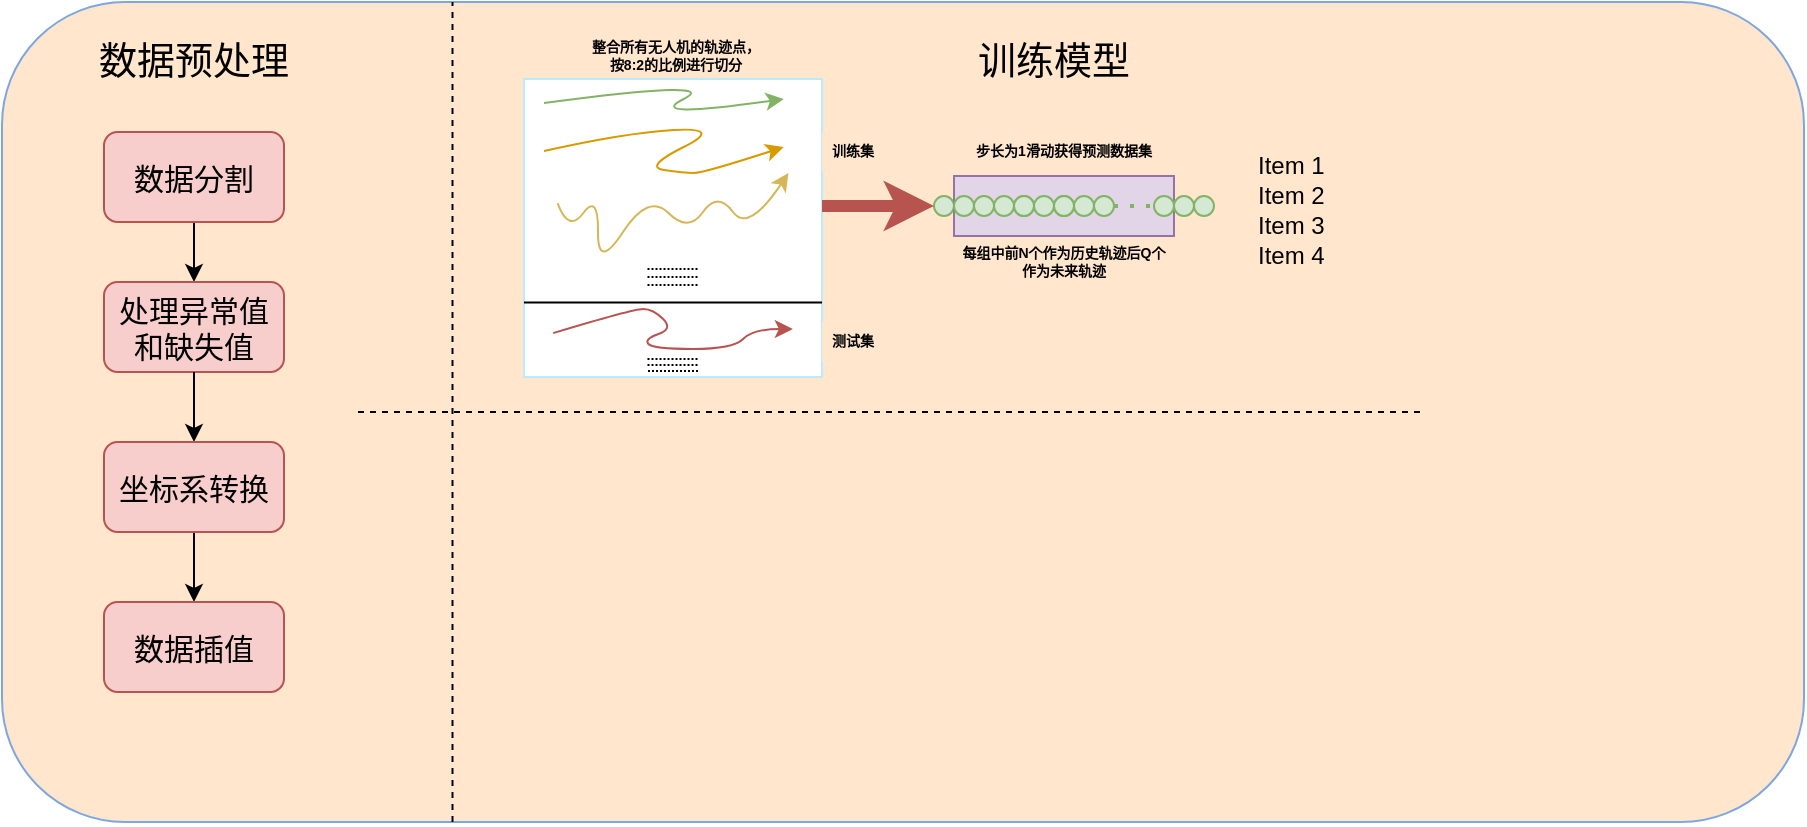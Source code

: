 <mxfile version="28.0.7">
  <diagram name="第 1 页" id="22BMKp5eYA45sCbfqpQU">
    <mxGraphModel dx="992" dy="571" grid="1" gridSize="10" guides="1" tooltips="1" connect="1" arrows="1" fold="1" page="1" pageScale="1" pageWidth="827" pageHeight="1169" math="0" shadow="0">
      <root>
        <mxCell id="0" />
        <mxCell id="1" parent="0" />
        <mxCell id="_uqVd6KnnkXhXrc5HQJr-1" value="" style="rounded=1;whiteSpace=wrap;html=1;fillColor=#ffe6cc;strokeColor=#7EA6E0;" parent="1" vertex="1">
          <mxGeometry x="59" y="60" width="901" height="410" as="geometry" />
        </mxCell>
        <mxCell id="_uqVd6KnnkXhXrc5HQJr-2" value="数据预处理" style="rounded=0;whiteSpace=wrap;html=1;strokeColor=none;fillColor=#ffe6cc;fontSize=19;" parent="1" vertex="1">
          <mxGeometry x="95" y="70" width="120" height="40" as="geometry" />
        </mxCell>
        <mxCell id="IYhBpOHOiFUnqWEjY2zH-13" value="" style="edgeStyle=orthogonalEdgeStyle;rounded=0;orthogonalLoop=1;jettySize=auto;html=1;" edge="1" parent="1" source="IYhBpOHOiFUnqWEjY2zH-1" target="IYhBpOHOiFUnqWEjY2zH-11">
          <mxGeometry relative="1" as="geometry" />
        </mxCell>
        <mxCell id="IYhBpOHOiFUnqWEjY2zH-1" value="数据分割" style="rounded=1;whiteSpace=wrap;html=1;fillColor=#f8cecc;strokeColor=#b85450;fontSize=15;" vertex="1" parent="1">
          <mxGeometry x="110" y="125" width="90" height="45" as="geometry" />
        </mxCell>
        <mxCell id="IYhBpOHOiFUnqWEjY2zH-10" value="" style="endArrow=none;dashed=1;html=1;rounded=0;entryX=0.25;entryY=0;entryDx=0;entryDy=0;exitX=0.25;exitY=1;exitDx=0;exitDy=0;" edge="1" parent="1" source="_uqVd6KnnkXhXrc5HQJr-1" target="_uqVd6KnnkXhXrc5HQJr-1">
          <mxGeometry width="50" height="50" relative="1" as="geometry">
            <mxPoint x="260" y="280" as="sourcePoint" />
            <mxPoint x="310" y="230" as="targetPoint" />
          </mxGeometry>
        </mxCell>
        <mxCell id="IYhBpOHOiFUnqWEjY2zH-16" value="" style="edgeStyle=orthogonalEdgeStyle;rounded=0;orthogonalLoop=1;jettySize=auto;html=1;" edge="1" parent="1" source="IYhBpOHOiFUnqWEjY2zH-14" target="IYhBpOHOiFUnqWEjY2zH-15">
          <mxGeometry relative="1" as="geometry" />
        </mxCell>
        <mxCell id="IYhBpOHOiFUnqWEjY2zH-11" value="处理异常值和缺失值" style="rounded=1;whiteSpace=wrap;html=1;fillColor=#f8cecc;strokeColor=#b85450;fontSize=15;" vertex="1" parent="1">
          <mxGeometry x="110" y="200" width="90" height="45" as="geometry" />
        </mxCell>
        <mxCell id="IYhBpOHOiFUnqWEjY2zH-15" value="数据插值" style="rounded=1;whiteSpace=wrap;html=1;fillColor=#f8cecc;strokeColor=#b85450;fontSize=15;" vertex="1" parent="1">
          <mxGeometry x="110" y="360" width="90" height="45" as="geometry" />
        </mxCell>
        <mxCell id="IYhBpOHOiFUnqWEjY2zH-17" value="" style="edgeStyle=orthogonalEdgeStyle;rounded=0;orthogonalLoop=1;jettySize=auto;html=1;" edge="1" parent="1" source="IYhBpOHOiFUnqWEjY2zH-11" target="IYhBpOHOiFUnqWEjY2zH-14">
          <mxGeometry relative="1" as="geometry">
            <mxPoint x="155" y="245" as="sourcePoint" />
            <mxPoint x="155" y="350" as="targetPoint" />
          </mxGeometry>
        </mxCell>
        <mxCell id="IYhBpOHOiFUnqWEjY2zH-14" value="坐标系转换" style="rounded=1;whiteSpace=wrap;html=1;fillColor=#f8cecc;strokeColor=#b85450;fontSize=15;" vertex="1" parent="1">
          <mxGeometry x="110" y="280" width="90" height="45" as="geometry" />
        </mxCell>
        <mxCell id="IYhBpOHOiFUnqWEjY2zH-18" value="" style="endArrow=none;dashed=1;html=1;rounded=0;" edge="1" parent="1">
          <mxGeometry width="50" height="50" relative="1" as="geometry">
            <mxPoint x="237" y="265" as="sourcePoint" />
            <mxPoint x="770" y="265" as="targetPoint" />
          </mxGeometry>
        </mxCell>
        <mxCell id="IYhBpOHOiFUnqWEjY2zH-19" value="训练模型" style="rounded=0;whiteSpace=wrap;html=1;strokeColor=none;fillColor=#ffe6cc;fontSize=19;" vertex="1" parent="1">
          <mxGeometry x="525" y="70" width="120" height="40" as="geometry" />
        </mxCell>
        <mxCell id="IYhBpOHOiFUnqWEjY2zH-43" value="" style="rounded=0;whiteSpace=wrap;html=1;strokeColor=none;fillColor=#ffe6cc;" vertex="1" parent="1">
          <mxGeometry x="525" y="147" width="80" height="30" as="geometry" />
        </mxCell>
        <mxCell id="IYhBpOHOiFUnqWEjY2zH-26" value="" style="ellipse;whiteSpace=wrap;html=1;aspect=fixed;fillColor=#d5e8d4;strokeColor=#82b366;" vertex="1" parent="1">
          <mxGeometry x="525" y="157" width="10" height="10" as="geometry" />
        </mxCell>
        <mxCell id="IYhBpOHOiFUnqWEjY2zH-49" value="" style="rounded=0;whiteSpace=wrap;html=1;strokeColor=#9673a6;fillColor=#e1d5e7;" vertex="1" parent="1">
          <mxGeometry x="535" y="147" width="110" height="30" as="geometry" />
        </mxCell>
        <mxCell id="IYhBpOHOiFUnqWEjY2zH-27" value="" style="ellipse;whiteSpace=wrap;html=1;aspect=fixed;fillColor=#d5e8d4;strokeColor=#82b366;" vertex="1" parent="1">
          <mxGeometry x="535" y="157" width="10" height="10" as="geometry" />
        </mxCell>
        <mxCell id="IYhBpOHOiFUnqWEjY2zH-28" value="" style="ellipse;whiteSpace=wrap;html=1;aspect=fixed;fillColor=#d5e8d4;strokeColor=#82b366;" vertex="1" parent="1">
          <mxGeometry x="545" y="157" width="10" height="10" as="geometry" />
        </mxCell>
        <mxCell id="IYhBpOHOiFUnqWEjY2zH-30" value="" style="ellipse;whiteSpace=wrap;html=1;aspect=fixed;fillColor=#d5e8d4;strokeColor=#82b366;" vertex="1" parent="1">
          <mxGeometry x="555" y="157" width="10" height="10" as="geometry" />
        </mxCell>
        <mxCell id="IYhBpOHOiFUnqWEjY2zH-31" value="" style="ellipse;whiteSpace=wrap;html=1;aspect=fixed;fillColor=#d5e8d4;strokeColor=#82b366;" vertex="1" parent="1">
          <mxGeometry x="565" y="157" width="10" height="10" as="geometry" />
        </mxCell>
        <mxCell id="IYhBpOHOiFUnqWEjY2zH-32" value="" style="ellipse;whiteSpace=wrap;html=1;aspect=fixed;fillColor=#d5e8d4;strokeColor=#82b366;" vertex="1" parent="1">
          <mxGeometry x="565" y="157" width="10" height="10" as="geometry" />
        </mxCell>
        <mxCell id="IYhBpOHOiFUnqWEjY2zH-33" value="" style="ellipse;whiteSpace=wrap;html=1;aspect=fixed;fillColor=#d5e8d4;strokeColor=#82b366;" vertex="1" parent="1">
          <mxGeometry x="575" y="157" width="10" height="10" as="geometry" />
        </mxCell>
        <mxCell id="IYhBpOHOiFUnqWEjY2zH-34" value="" style="ellipse;whiteSpace=wrap;html=1;aspect=fixed;fillColor=#d5e8d4;strokeColor=#82b366;" vertex="1" parent="1">
          <mxGeometry x="585" y="157" width="10" height="10" as="geometry" />
        </mxCell>
        <mxCell id="IYhBpOHOiFUnqWEjY2zH-35" value="" style="ellipse;whiteSpace=wrap;html=1;aspect=fixed;fillColor=#d5e8d4;strokeColor=#82b366;" vertex="1" parent="1">
          <mxGeometry x="585" y="157" width="10" height="10" as="geometry" />
        </mxCell>
        <mxCell id="IYhBpOHOiFUnqWEjY2zH-36" value="" style="ellipse;whiteSpace=wrap;html=1;aspect=fixed;direction=south;fillColor=#d5e8d4;strokeColor=#82b366;" vertex="1" parent="1">
          <mxGeometry x="595" y="157" width="10" height="10" as="geometry" />
        </mxCell>
        <mxCell id="IYhBpOHOiFUnqWEjY2zH-37" value="" style="ellipse;whiteSpace=wrap;html=1;aspect=fixed;fillColor=#d5e8d4;strokeColor=#82b366;" vertex="1" parent="1">
          <mxGeometry x="605" y="157" width="10" height="10" as="geometry" />
        </mxCell>
        <mxCell id="IYhBpOHOiFUnqWEjY2zH-52" value="步长为1滑动获得预测数据集" style="rounded=0;whiteSpace=wrap;html=1;fontSize=7;fillColor=#ffe6cc;strokeColor=none;fontStyle=1" vertex="1" parent="1">
          <mxGeometry x="541.25" y="125" width="97.5" height="20" as="geometry" />
        </mxCell>
        <mxCell id="IYhBpOHOiFUnqWEjY2zH-38" value="" style="endArrow=none;dashed=1;html=1;dashPattern=1 3;strokeWidth=2;rounded=0;exitX=1;exitY=0.5;exitDx=0;exitDy=0;entryX=0.5;entryY=1;entryDx=0;entryDy=0;fillColor=#d5e8d4;strokeColor=#82b366;" edge="1" parent="1" source="IYhBpOHOiFUnqWEjY2zH-37" target="IYhBpOHOiFUnqWEjY2zH-39">
          <mxGeometry width="50" height="50" relative="1" as="geometry">
            <mxPoint x="635" y="187" as="sourcePoint" />
            <mxPoint x="685" y="137" as="targetPoint" />
          </mxGeometry>
        </mxCell>
        <mxCell id="IYhBpOHOiFUnqWEjY2zH-39" value="" style="ellipse;whiteSpace=wrap;html=1;aspect=fixed;direction=south;fillColor=#d5e8d4;strokeColor=#82b366;" vertex="1" parent="1">
          <mxGeometry x="635" y="157" width="10" height="10" as="geometry" />
        </mxCell>
        <mxCell id="IYhBpOHOiFUnqWEjY2zH-40" value="" style="ellipse;whiteSpace=wrap;html=1;aspect=fixed;direction=south;fillColor=#d5e8d4;strokeColor=#82b366;" vertex="1" parent="1">
          <mxGeometry x="645" y="157" width="10" height="10" as="geometry" />
        </mxCell>
        <mxCell id="IYhBpOHOiFUnqWEjY2zH-41" value="" style="ellipse;whiteSpace=wrap;html=1;aspect=fixed;direction=south;fillColor=#d5e8d4;strokeColor=#82b366;" vertex="1" parent="1">
          <mxGeometry x="655" y="157" width="10" height="10" as="geometry" />
        </mxCell>
        <mxCell id="IYhBpOHOiFUnqWEjY2zH-53" value="每组中前N个作为历史轨迹后Q个作为未来轨迹" style="rounded=0;whiteSpace=wrap;html=1;fontSize=7;fillColor=#ffe6cc;strokeColor=none;fontStyle=1" vertex="1" parent="1">
          <mxGeometry x="535" y="180" width="110" height="20" as="geometry" />
        </mxCell>
        <mxCell id="IYhBpOHOiFUnqWEjY2zH-57" value="" style="whiteSpace=wrap;html=1;aspect=fixed;strokeColor=light-dark(#BCEBFF,#EDEDED);" vertex="1" parent="1">
          <mxGeometry x="320" y="98.5" width="149" height="149" as="geometry" />
        </mxCell>
        <mxCell id="IYhBpOHOiFUnqWEjY2zH-59" value="整合所有无人机的轨迹点，按8:2的比例进行切分" style="rounded=0;whiteSpace=wrap;html=1;fontSize=7;fillColor=#ffe6cc;strokeColor=none;fontStyle=1" vertex="1" parent="1">
          <mxGeometry x="352" y="76.5" width="88" height="20" as="geometry" />
        </mxCell>
        <mxCell id="IYhBpOHOiFUnqWEjY2zH-61" value="" style="curved=1;endArrow=classic;html=1;rounded=0;exitX=0.001;exitY=0.148;exitDx=0;exitDy=0;exitPerimeter=0;fillColor=#d5e8d4;strokeColor=#82b366;" edge="1" parent="1">
          <mxGeometry width="50" height="50" relative="1" as="geometry">
            <mxPoint x="329.999" y="110.552" as="sourcePoint" />
            <mxPoint x="449.85" y="108.5" as="targetPoint" />
            <Array as="points">
              <mxPoint x="419.85" y="98.5" />
              <mxPoint x="379.85" y="118.5" />
            </Array>
          </mxGeometry>
        </mxCell>
        <mxCell id="IYhBpOHOiFUnqWEjY2zH-62" value="" style="curved=1;endArrow=classic;html=1;rounded=0;exitX=0.001;exitY=0.148;exitDx=0;exitDy=0;exitPerimeter=0;fillColor=#ffe6cc;strokeColor=#d79b00;" edge="1" parent="1">
          <mxGeometry width="50" height="50" relative="1" as="geometry">
            <mxPoint x="330" y="134.552" as="sourcePoint" />
            <mxPoint x="449.851" y="132.5" as="targetPoint" />
            <Array as="points">
              <mxPoint x="370" y="125.5" />
              <mxPoint x="419.851" y="122.5" />
              <mxPoint x="379.851" y="142.5" />
              <mxPoint x="400" y="145.5" />
              <mxPoint x="410" y="145.5" />
            </Array>
          </mxGeometry>
        </mxCell>
        <mxCell id="IYhBpOHOiFUnqWEjY2zH-63" value="" style="curved=1;endArrow=classic;html=1;rounded=0;exitX=0.001;exitY=0.148;exitDx=0;exitDy=0;exitPerimeter=0;fillColor=#fff2cc;strokeColor=#d6b656;" edge="1" parent="1">
          <mxGeometry width="50" height="50" relative="1" as="geometry">
            <mxPoint x="336.78" y="160.552" as="sourcePoint" />
            <mxPoint x="452.21" y="145.5" as="targetPoint" />
            <Array as="points">
              <mxPoint x="342.21" y="175.5" />
              <mxPoint x="357.21" y="155.5" />
              <mxPoint x="356.78" y="194.5" />
              <mxPoint x="382.21" y="155.5" />
              <mxPoint x="402.21" y="175.5" />
              <mxPoint x="416.78" y="154.5" />
              <mxPoint x="432.21" y="175.5" />
              <mxPoint x="452.21" y="145.5" />
            </Array>
          </mxGeometry>
        </mxCell>
        <mxCell id="IYhBpOHOiFUnqWEjY2zH-64" value="" style="endArrow=none;html=1;rounded=0;exitX=0;exitY=0.75;exitDx=0;exitDy=0;entryX=1;entryY=0.75;entryDx=0;entryDy=0;" edge="1" parent="1" source="IYhBpOHOiFUnqWEjY2zH-57" target="IYhBpOHOiFUnqWEjY2zH-57">
          <mxGeometry width="50" height="50" relative="1" as="geometry">
            <mxPoint x="360" y="228.5" as="sourcePoint" />
            <mxPoint x="410" y="178.5" as="targetPoint" />
          </mxGeometry>
        </mxCell>
        <mxCell id="IYhBpOHOiFUnqWEjY2zH-66" value="" style="endArrow=none;dashed=1;html=1;rounded=0;dashPattern=1 1;" edge="1" parent="1">
          <mxGeometry width="50" height="50" relative="1" as="geometry">
            <mxPoint x="381.75" y="193.5" as="sourcePoint" />
            <mxPoint x="407.25" y="193.5" as="targetPoint" />
          </mxGeometry>
        </mxCell>
        <mxCell id="IYhBpOHOiFUnqWEjY2zH-69" value="" style="endArrow=none;dashed=1;html=1;rounded=0;dashPattern=1 1;" edge="1" parent="1">
          <mxGeometry width="50" height="50" relative="1" as="geometry">
            <mxPoint x="381.75" y="201.5" as="sourcePoint" />
            <mxPoint x="407.25" y="201.5" as="targetPoint" />
          </mxGeometry>
        </mxCell>
        <mxCell id="IYhBpOHOiFUnqWEjY2zH-70" value="" style="endArrow=none;dashed=1;html=1;rounded=0;dashPattern=1 1;" edge="1" parent="1">
          <mxGeometry width="50" height="50" relative="1" as="geometry">
            <mxPoint x="381.75" y="197.5" as="sourcePoint" />
            <mxPoint x="407.25" y="197.5" as="targetPoint" />
          </mxGeometry>
        </mxCell>
        <mxCell id="IYhBpOHOiFUnqWEjY2zH-71" value="" style="curved=1;endArrow=classic;html=1;rounded=0;exitX=0.001;exitY=0.148;exitDx=0;exitDy=0;exitPerimeter=0;fillColor=#f8cecc;strokeColor=#b85450;" edge="1" parent="1">
          <mxGeometry width="50" height="50" relative="1" as="geometry">
            <mxPoint x="334.57" y="225.552" as="sourcePoint" />
            <mxPoint x="454.421" y="223.5" as="targetPoint" />
            <Array as="points">
              <mxPoint x="374.57" y="213.5" />
              <mxPoint x="384.57" y="213.5" />
              <mxPoint x="394.57" y="223.5" />
              <mxPoint x="380" y="228.5" />
              <mxPoint x="384.421" y="233.5" />
              <mxPoint x="424.57" y="233.5" />
              <mxPoint x="434.57" y="223.5" />
            </Array>
          </mxGeometry>
        </mxCell>
        <mxCell id="IYhBpOHOiFUnqWEjY2zH-72" value="" style="endArrow=none;dashed=1;html=1;rounded=0;dashPattern=1 1;" edge="1" parent="1">
          <mxGeometry width="50" height="50" relative="1" as="geometry">
            <mxPoint x="381.75" y="238.5" as="sourcePoint" />
            <mxPoint x="407.25" y="238.5" as="targetPoint" />
          </mxGeometry>
        </mxCell>
        <mxCell id="IYhBpOHOiFUnqWEjY2zH-73" value="" style="endArrow=none;dashed=1;html=1;rounded=0;dashPattern=1 1;" edge="1" parent="1">
          <mxGeometry width="50" height="50" relative="1" as="geometry">
            <mxPoint x="381.75" y="241.5" as="sourcePoint" />
            <mxPoint x="407.25" y="241.5" as="targetPoint" />
          </mxGeometry>
        </mxCell>
        <mxCell id="IYhBpOHOiFUnqWEjY2zH-74" value="" style="endArrow=none;dashed=1;html=1;rounded=0;dashPattern=1 1;" edge="1" parent="1">
          <mxGeometry width="50" height="50" relative="1" as="geometry">
            <mxPoint x="382" y="244.5" as="sourcePoint" />
            <mxPoint x="407.5" y="244.5" as="targetPoint" />
          </mxGeometry>
        </mxCell>
        <mxCell id="IYhBpOHOiFUnqWEjY2zH-77" value="" style="endArrow=classic;html=1;rounded=0;strokeWidth=6;entryX=0;entryY=0.5;entryDx=0;entryDy=0;curved=0;fillColor=#f8cecc;strokeColor=#b85450;" edge="1" parent="1" target="IYhBpOHOiFUnqWEjY2zH-26">
          <mxGeometry width="50" height="50" relative="1" as="geometry">
            <mxPoint x="469" y="162" as="sourcePoint" />
            <mxPoint x="524" y="162" as="targetPoint" />
          </mxGeometry>
        </mxCell>
        <mxCell id="IYhBpOHOiFUnqWEjY2zH-78" value="训练集" style="rounded=0;whiteSpace=wrap;html=1;fontSize=7;fillColor=#ffe6cc;strokeColor=none;fontStyle=1" vertex="1" parent="1">
          <mxGeometry x="469" y="125" width="31" height="20" as="geometry" />
        </mxCell>
        <mxCell id="IYhBpOHOiFUnqWEjY2zH-79" value="测试集" style="rounded=0;whiteSpace=wrap;html=1;fontSize=7;fillColor=#ffe6cc;strokeColor=none;fontStyle=1" vertex="1" parent="1">
          <mxGeometry x="469" y="220" width="31" height="20" as="geometry" />
        </mxCell>
        <mxCell id="IYhBpOHOiFUnqWEjY2zH-80" value="" style="shape=table;startSize=0;container=1;collapsible=0;childLayout=tableLayout;fontSize=11;fillColor=none;strokeColor=none;" vertex="1" parent="1">
          <mxGeometry x="680" y="132" width="60" height="60" as="geometry" />
        </mxCell>
        <mxCell id="IYhBpOHOiFUnqWEjY2zH-81" value="" style="shape=tableRow;horizontal=0;startSize=0;swimlaneHead=0;swimlaneBody=0;strokeColor=inherit;top=0;left=0;bottom=0;right=0;collapsible=0;dropTarget=0;fillColor=none;points=[[0,0.5],[1,0.5]];portConstraint=eastwest;fontSize=16;" vertex="1" parent="IYhBpOHOiFUnqWEjY2zH-80">
          <mxGeometry width="60" height="15" as="geometry" />
        </mxCell>
        <mxCell id="IYhBpOHOiFUnqWEjY2zH-82" value="Item 1" style="shape=partialRectangle;html=1;whiteSpace=wrap;connectable=0;strokeColor=inherit;overflow=hidden;fillColor=none;top=0;left=0;bottom=0;right=0;pointerEvents=1;fontSize=12;align=left;spacingLeft=5;" vertex="1" parent="IYhBpOHOiFUnqWEjY2zH-81">
          <mxGeometry width="60" height="15" as="geometry">
            <mxRectangle width="60" height="15" as="alternateBounds" />
          </mxGeometry>
        </mxCell>
        <mxCell id="IYhBpOHOiFUnqWEjY2zH-83" value="" style="shape=tableRow;horizontal=0;startSize=0;swimlaneHead=0;swimlaneBody=0;strokeColor=inherit;top=0;left=0;bottom=0;right=0;collapsible=0;dropTarget=0;fillColor=none;points=[[0,0.5],[1,0.5]];portConstraint=eastwest;fontSize=16;" vertex="1" parent="IYhBpOHOiFUnqWEjY2zH-80">
          <mxGeometry y="15" width="60" height="15" as="geometry" />
        </mxCell>
        <mxCell id="IYhBpOHOiFUnqWEjY2zH-84" value="Item 2" style="shape=partialRectangle;html=1;whiteSpace=wrap;connectable=0;strokeColor=inherit;overflow=hidden;fillColor=none;top=0;left=0;bottom=0;right=0;pointerEvents=1;fontSize=12;align=left;spacingLeft=5;" vertex="1" parent="IYhBpOHOiFUnqWEjY2zH-83">
          <mxGeometry width="60" height="15" as="geometry">
            <mxRectangle width="60" height="15" as="alternateBounds" />
          </mxGeometry>
        </mxCell>
        <mxCell id="IYhBpOHOiFUnqWEjY2zH-85" value="" style="shape=tableRow;horizontal=0;startSize=0;swimlaneHead=0;swimlaneBody=0;strokeColor=inherit;top=0;left=0;bottom=0;right=0;collapsible=0;dropTarget=0;fillColor=none;points=[[0,0.5],[1,0.5]];portConstraint=eastwest;fontSize=16;" vertex="1" parent="IYhBpOHOiFUnqWEjY2zH-80">
          <mxGeometry y="30" width="60" height="15" as="geometry" />
        </mxCell>
        <mxCell id="IYhBpOHOiFUnqWEjY2zH-86" value="Item 3" style="shape=partialRectangle;html=1;whiteSpace=wrap;connectable=0;strokeColor=inherit;overflow=hidden;fillColor=none;top=0;left=0;bottom=0;right=0;pointerEvents=1;fontSize=12;align=left;spacingLeft=5;" vertex="1" parent="IYhBpOHOiFUnqWEjY2zH-85">
          <mxGeometry width="60" height="15" as="geometry">
            <mxRectangle width="60" height="15" as="alternateBounds" />
          </mxGeometry>
        </mxCell>
        <mxCell id="IYhBpOHOiFUnqWEjY2zH-87" style="shape=tableRow;horizontal=0;startSize=0;swimlaneHead=0;swimlaneBody=0;strokeColor=inherit;top=0;left=0;bottom=0;right=0;collapsible=0;dropTarget=0;fillColor=none;points=[[0,0.5],[1,0.5]];portConstraint=eastwest;fontSize=16;" vertex="1" parent="IYhBpOHOiFUnqWEjY2zH-80">
          <mxGeometry y="45" width="60" height="15" as="geometry" />
        </mxCell>
        <mxCell id="IYhBpOHOiFUnqWEjY2zH-88" value="Item 4" style="shape=partialRectangle;html=1;whiteSpace=wrap;connectable=0;strokeColor=inherit;overflow=hidden;fillColor=none;top=0;left=0;bottom=0;right=0;pointerEvents=1;fontSize=12;align=left;spacingLeft=5;" vertex="1" parent="IYhBpOHOiFUnqWEjY2zH-87">
          <mxGeometry width="60" height="15" as="geometry">
            <mxRectangle width="60" height="15" as="alternateBounds" />
          </mxGeometry>
        </mxCell>
      </root>
    </mxGraphModel>
  </diagram>
</mxfile>

